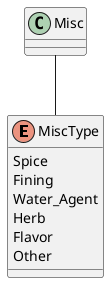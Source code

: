 @startuml
Enum "MiscType" {
    Spice
    Fining
    Water_Agent
    Herb
    Flavor
    Other
}

Misc -- MiscType
@enduml